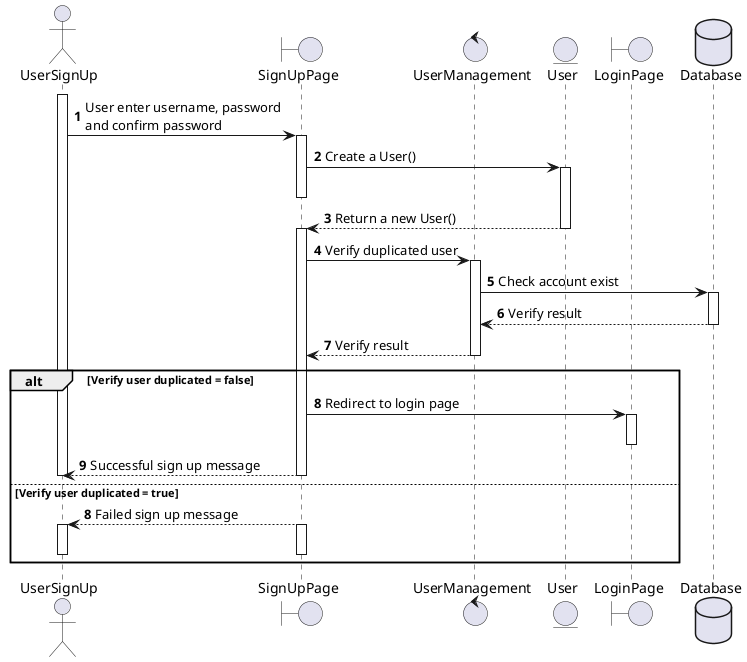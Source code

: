 @startuml Registration flow

actor UserSignUp
boundary SignUpPage
control UserManagement
entity User
boundary LoginPage
database Database

autonumber
activate UserSignUp
UserSignUp -> SignUpPage: User enter username, password \nand confirm password
activate SignUpPage
SignUpPage -> User: Create a User()
activate User
deactivate SignUpPage
User --> SignUpPage: Return a new User()
deactivate User
activate SignUpPage
SignUpPage -> UserManagement: Verify duplicated user
activate UserManagement
UserManagement -> Database: Check account exist
activate Database
Database --> UserManagement: Verify result
deactivate Database
UserManagement --> SignUpPage: Verify result
deactivate UserManagement

alt Verify user duplicated = false
  SignUpPage -> LoginPage: Redirect to login page
  activate LoginPage
  deactivate LoginPage
  SignUpPage --> UserSignUp: Successful sign up message
  deactivate SignUpPage
  deactivate UserSignUp
else Verify user duplicated = true
  autonumber 8
  SignUpPage --> UserSignUp: Failed sign up message
  activate SignUpPage
  deactivate SignUpPage
  activate UserSignUp
  deactivate UserSignUp
end

@enduml